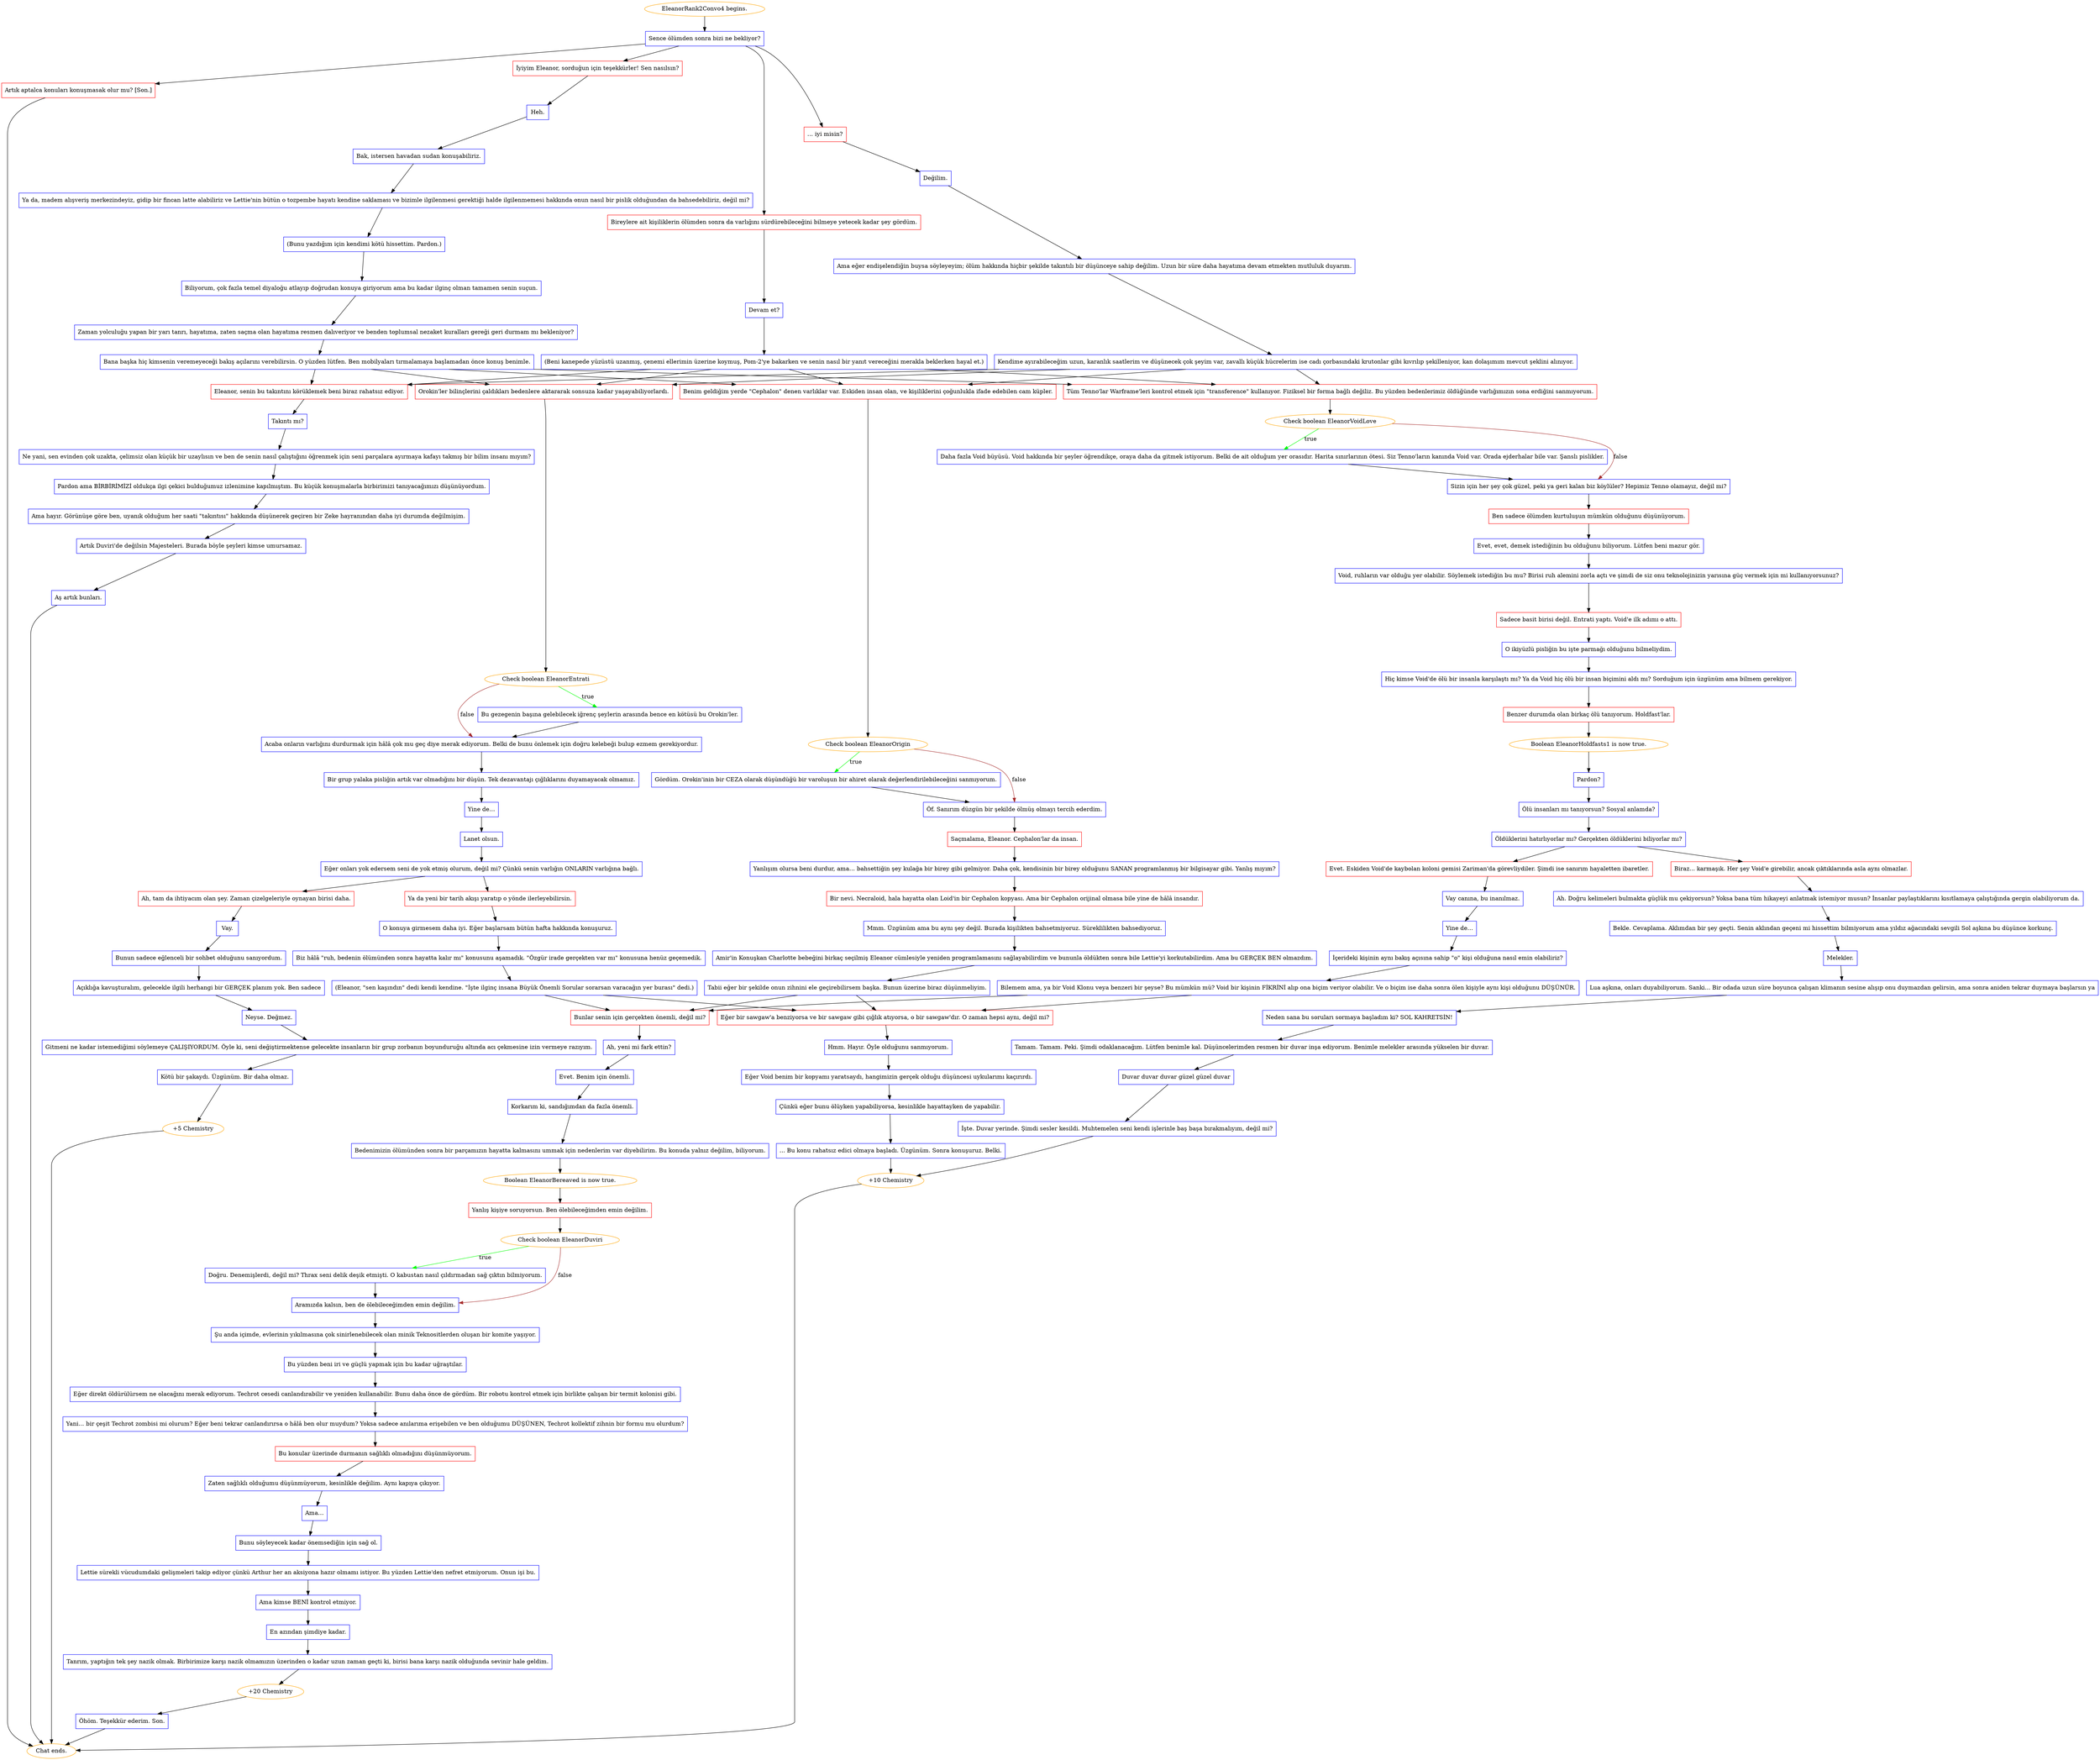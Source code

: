 digraph {
	"EleanorRank2Convo4 begins." [color=orange];
		"EleanorRank2Convo4 begins." -> j1236667345;
	j1236667345 [label="Sence ölümden sonra bizi ne bekliyor?",shape=box,color=blue];
		j1236667345 -> j3387011983;
		j1236667345 -> j3133765176;
		j1236667345 -> j1586103547;
		j1236667345 -> j3047359256;
	j3387011983 [label="İyiyim Eleanor, sorduğun için teşekkürler! Sen nasılsın?",shape=box,color=red];
		j3387011983 -> j1474447702;
	j3133765176 [label="… iyi misin?",shape=box,color=red];
		j3133765176 -> j3314921324;
	j1586103547 [label="Bireylere ait kişiliklerin ölümden sonra da varlığını sürdürebileceğini bilmeye yetecek kadar şey gördüm.",shape=box,color=red];
		j1586103547 -> j2880791013;
	j3047359256 [label="Artık aptalca konuları konuşmasak olur mu? [Son.]",shape=box,color=red];
		j3047359256 -> "Chat ends.";
	j1474447702 [label="Heh.",shape=box,color=blue];
		j1474447702 -> j3203838092;
	j3314921324 [label="Değilim.",shape=box,color=blue];
		j3314921324 -> j2512578611;
	j2880791013 [label="Devam et?",shape=box,color=blue];
		j2880791013 -> j3325584939;
	"Chat ends." [color=orange];
	j3203838092 [label="Bak, istersen havadan sudan konuşabiliriz.",shape=box,color=blue];
		j3203838092 -> j4082516845;
	j2512578611 [label="Ama eğer endişelendiğin buysa söyleyeyim; ölüm hakkında hiçbir şekilde takıntılı bir düşünceye sahip değilim. Uzun bir süre daha hayatıma devam etmekten mutluluk duyarım.",shape=box,color=blue];
		j2512578611 -> j667063621;
	j3325584939 [label="(Beni kanepede yüzüstü uzanmış, çenemi ellerimin üzerine koymuş, Pom-2'ye bakarken ve senin nasıl bir yanıt vereceğini merakla beklerken hayal et.)",shape=box,color=blue];
		j3325584939 -> j4210575246;
		j3325584939 -> j1353599402;
		j3325584939 -> j3657287772;
		j3325584939 -> j1533884377;
	j4082516845 [label="Ya da, madem alışveriş merkezindeyiz, gidip bir fincan latte alabiliriz ve Lettie'nin bütün o tozpembe hayatı kendine saklaması ve bizimle ilgilenmesi gerektiği halde ilgilenmemesi hakkında onun nasıl bir pislik olduğundan da bahsedebiliriz, değil mi?",shape=box,color=blue];
		j4082516845 -> j2204544534;
	j667063621 [label="Kendime ayırabileceğim uzun, karanlık saatlerim ve düşünecek çok şeyim var, zavallı küçük hücrelerim ise cadı çorbasındaki krutonlar gibi kıvrılıp şekilleniyor, kan dolaşımım mevcut şeklini alınıyor.",shape=box,color=blue];
		j667063621 -> j4210575246;
		j667063621 -> j1353599402;
		j667063621 -> j3657287772;
		j667063621 -> j1533884377;
	j4210575246 [label="Benim geldiğim yerde \"Cephalon\" denen varlıklar var. Eskiden insan olan, ve kişiliklerini çoğunlukla ifade edebilen cam küpler.",shape=box,color=red];
		j4210575246 -> j1343304143;
	j1353599402 [label="Orokin'ler bilinçlerini çaldıkları bedenlere aktararak sonsuza kadar yaşayabiliyorlardı.",shape=box,color=red];
		j1353599402 -> j3627759057;
	j3657287772 [label="Tüm Tenno'lar Warframe'leri kontrol etmek için \"transference\" kullanıyor. Fiziksel bir forma bağlı değiliz. Bu yüzden bedenlerimiz öldüğünde varlığımızın sona erdiğini sanmıyorum.",shape=box,color=red];
		j3657287772 -> j3467238656;
	j1533884377 [label="Eleanor, senin bu takıntını körüklemek beni biraz rahatsız ediyor.",shape=box,color=red];
		j1533884377 -> j3099212703;
	j2204544534 [label="(Bunu yazdığım için kendimi kötü hissettim. Pardon.)",shape=box,color=blue];
		j2204544534 -> j4230522096;
	j1343304143 [label="Check boolean EleanorOrigin",color=orange];
		j1343304143 -> j2768488370 [label=true,color=green];
		j1343304143 -> j2316656103 [label=false,color=brown];
	j3627759057 [label="Check boolean EleanorEntrati",color=orange];
		j3627759057 -> j3940411957 [label=true,color=green];
		j3627759057 -> j2928628953 [label=false,color=brown];
	j3467238656 [label="Check boolean EleanorVoidLove",color=orange];
		j3467238656 -> j1778578599 [label=true,color=green];
		j3467238656 -> j4189307419 [label=false,color=brown];
	j3099212703 [label="Takıntı mı?",shape=box,color=blue];
		j3099212703 -> j2650092187;
	j4230522096 [label="Biliyorum, çok fazla temel diyaloğu atlayıp doğrudan konuya giriyorum ama bu kadar ilginç olman tamamen senin suçun.",shape=box,color=blue];
		j4230522096 -> j3450241606;
	j2768488370 [label="Gördüm. Orokin'inin bir CEZA olarak düşündüğü bir varoluşun bir ahiret olarak değerlendirilebileceğini sanmıyorum.",shape=box,color=blue];
		j2768488370 -> j2316656103;
	j2316656103 [label="Öf. Sanırım düzgün bir şekilde ölmüş olmayı tercih ederdim.",shape=box,color=blue];
		j2316656103 -> j4064510458;
	j3940411957 [label="Bu gezegenin başına gelebilecek iğrenç şeylerin arasında bence en kötüsü bu Orokin'ler.",shape=box,color=blue];
		j3940411957 -> j2928628953;
	j2928628953 [label="Acaba onların varlığını durdurmak için hâlâ çok mu geç diye merak ediyorum. Belki de bunu önlemek için doğru kelebeği bulup ezmem gerekiyordur.",shape=box,color=blue];
		j2928628953 -> j466305004;
	j1778578599 [label="Daha fazla Void büyüsü. Void hakkında bir şeyler öğrendikçe, oraya daha da gitmek istiyorum. Belki de ait olduğum yer orasıdır. Harita sınırlarının ötesi. Siz Tenno'ların kanında Void var. Orada ejderhalar bile var. Şanslı pislikler.",shape=box,color=blue];
		j1778578599 -> j4189307419;
	j4189307419 [label="Sizin için her şey çok güzel, peki ya geri kalan biz köylüler? Hepimiz Tenno olamayız, değil mi?",shape=box,color=blue];
		j4189307419 -> j927580989;
	j2650092187 [label="Ne yani, sen evinden çok uzakta, çelimsiz olan küçük bir uzaylısın ve ben de senin nasıl çalıştığını öğrenmek için seni parçalara ayırmaya kafayı takmış bir bilim insanı mıyım?",shape=box,color=blue];
		j2650092187 -> j2088307113;
	j3450241606 [label="Zaman yolculuğu yapan bir yarı tanrı, hayatıma, zaten saçma olan hayatıma resmen dalıveriyor ve benden toplumsal nezaket kuralları gereği geri durmam mı bekleniyor?",shape=box,color=blue];
		j3450241606 -> j3962772298;
	j4064510458 [label="Saçmalama, Eleanor. Cephalon'lar da insan.",shape=box,color=red];
		j4064510458 -> j189089856;
	j466305004 [label="Bir grup yalaka pisliğin artık var olmadığını bir düşün. Tek dezavantajı çığlıklarını duyamayacak olmamız.",shape=box,color=blue];
		j466305004 -> j3993659649;
	j927580989 [label="Ben sadece ölümden kurtuluşun mümkün olduğunu düşünüyorum.",shape=box,color=red];
		j927580989 -> j3489816655;
	j2088307113 [label="Pardon ama BİRBİRİMİZİ oldukça ilgi çekici bulduğumuz izlenimine kapılmıştım. Bu küçük konuşmalarla birbirimizi tanıyacağımızı düşünüyordum.",shape=box,color=blue];
		j2088307113 -> j654294309;
	j3962772298 [label="Bana başka hiç kimsenin veremeyeceği bakış açılarını verebilirsin. O yüzden lütfen. Ben mobilyaları tırmalamaya başlamadan önce konuş benimle.",shape=box,color=blue];
		j3962772298 -> j4210575246;
		j3962772298 -> j1353599402;
		j3962772298 -> j3657287772;
		j3962772298 -> j1533884377;
	j189089856 [label="Yanlışım olursa beni durdur, ama… bahsettiğin şey kulağa bir birey gibi gelmiyor. Daha çok, kendisinin bir birey olduğunu SANAN programlanmış bir bilgisayar gibi. Yanlış mıyım?",shape=box,color=blue];
		j189089856 -> j1766345914;
	j3993659649 [label="Yine de…",shape=box,color=blue];
		j3993659649 -> j2643105928;
	j3489816655 [label="Evet, evet, demek istediğinin bu olduğunu biliyorum. Lütfen beni mazur gör.",shape=box,color=blue];
		j3489816655 -> j2094501163;
	j654294309 [label="Ama hayır. Görünüşe göre ben, uyanık olduğum her saati \"takıntısı\" hakkında düşünerek geçiren bir Zeke hayranından daha iyi durumda değilmişim.",shape=box,color=blue];
		j654294309 -> j3596871766;
	j1766345914 [label="Bir nevi. Necraloid, hala hayatta olan Loid'in bir Cephalon kopyası. Ama bir Cephalon orijinal olmasa bile yine de hâlâ insandır.",shape=box,color=red];
		j1766345914 -> j2171173183;
	j2643105928 [label="Lanet olsun.",shape=box,color=blue];
		j2643105928 -> j3666312196;
	j2094501163 [label="Void, ruhların var olduğu yer olabilir. Söylemek istediğin bu mu? Birisi ruh alemini zorla açtı ve şimdi de siz onu teknolojinizin yarısına güç vermek için mi kullanıyorsunuz?",shape=box,color=blue];
		j2094501163 -> j2427876474;
	j3596871766 [label="Artık Duviri'de değilsin Majesteleri. Burada böyle şeyleri kimse umursamaz.",shape=box,color=blue];
		j3596871766 -> j341268950;
	j2171173183 [label="Mmm. Üzgünüm ama bu aynı şey değil. Burada kişilikten bahsetmiyoruz. Süreklilikten bahsediyoruz.",shape=box,color=blue];
		j2171173183 -> j69726783;
	j3666312196 [label="Eğer onları yok edersem seni de yok etmiş olurum, değil mi? Çünkü senin varlığın ONLARIN varlığına bağlı.",shape=box,color=blue];
		j3666312196 -> j1634479634;
		j3666312196 -> j3614003368;
	j2427876474 [label="Sadece basit birisi değil. Entrati yaptı. Void'e ilk adımı o attı.",shape=box,color=red];
		j2427876474 -> j3429409691;
	j341268950 [label="Aş artık bunları.",shape=box,color=blue];
		j341268950 -> "Chat ends.";
	j69726783 [label="Amir'in Konuşkan Charlotte bebeğini birkaç seçilmiş Eleanor cümlesiyle yeniden programlamasını sağlayabilirdim ve bununla öldükten sonra bile Lettie'yi korkutabilirdim. Ama bu GERÇEK BEN olmazdım.",shape=box,color=blue];
		j69726783 -> j2670330120;
	j1634479634 [label="Ah, tam da ihtiyacım olan şey. Zaman çizelgeleriyle oynayan birisi daha.",shape=box,color=red];
		j1634479634 -> j3622316481;
	j3614003368 [label="Ya da yeni bir tarih akışı yaratıp o yönde ilerleyebilirsin.",shape=box,color=red];
		j3614003368 -> j3269020732;
	j3429409691 [label="O ikiyüzlü pisliğin bu işte parmağı olduğunu bilmeliydim.",shape=box,color=blue];
		j3429409691 -> j767147423;
	j2670330120 [label="Tabii eğer bir şekilde onun zihnini ele geçirebilirsem başka. Bunun üzerine biraz düşünmeliyim.",shape=box,color=blue];
		j2670330120 -> j3504542725;
		j2670330120 -> j1047075381;
	j3622316481 [label="Vay.",shape=box,color=blue];
		j3622316481 -> j4168890555;
	j3269020732 [label="O konuya girmesem daha iyi. Eğer başlarsam bütün hafta hakkında konuşuruz.",shape=box,color=blue];
		j3269020732 -> j445978489;
	j767147423 [label="Hiç kimse Void'de ölü bir insanla karşılaştı mı? Ya da Void hiç ölü bir insan biçimini aldı mı? Sorduğum için üzgünüm ama bilmem gerekiyor.",shape=box,color=blue];
		j767147423 -> j1168334643;
	j3504542725 [label="Eğer bir sawgaw'a benziyorsa ve bir sawgaw gibi çığlık atıyorsa, o bir sawgaw'dır. O zaman hepsi aynı, değil mi?",shape=box,color=red];
		j3504542725 -> j413051477;
	j1047075381 [label="Bunlar senin için gerçekten önemli, değil mi?",shape=box,color=red];
		j1047075381 -> j2249184128;
	j4168890555 [label="Bunun sadece eğlenceli bir sohbet olduğunu sanıyordum.",shape=box,color=blue];
		j4168890555 -> j3007364720;
	j445978489 [label="Biz hâlâ \"ruh, bedenin ölümünden sonra hayatta kalır mı\" konusunu aşamadık. \"Özgür irade gerçekten var mı\" konusuna henüz geçemedik.",shape=box,color=blue];
		j445978489 -> j4142744510;
	j1168334643 [label="Benzer durumda olan birkaç ölü tanıyorum. Holdfast'lar.",shape=box,color=red];
		j1168334643 -> j1774002630;
	j413051477 [label="Hmm. Hayır. Öyle olduğunu sanmıyorum.",shape=box,color=blue];
		j413051477 -> j2788540404;
	j2249184128 [label="Ah, yeni mi fark ettin?",shape=box,color=blue];
		j2249184128 -> j826428001;
	j3007364720 [label="Açıklığa kavuşturalım, gelecekle ilgili herhangi bir GERÇEK planım yok. Ben sadece",shape=box,color=blue];
		j3007364720 -> j1522314362;
	j4142744510 [label="(Eleanor, \"sen kaşındın\" dedi kendi kendine. \"İşte ilginç insana Büyük Önemli Sorular sorarsan varacağın yer burası\" dedi.)",shape=box,color=blue];
		j4142744510 -> j3504542725;
		j4142744510 -> j1047075381;
	j1774002630 [label="Boolean EleanorHoldfasts1 is now true.",color=orange];
		j1774002630 -> j209634312;
	j2788540404 [label="Eğer Void benim bir kopyamı yaratsaydı, hangimizin gerçek olduğu düşüncesi uykularımı kaçırırdı.",shape=box,color=blue];
		j2788540404 -> j3452663772;
	j826428001 [label="Evet. Benim için önemli.",shape=box,color=blue];
		j826428001 -> j2842451443;
	j1522314362 [label="Neyse. Değmez.",shape=box,color=blue];
		j1522314362 -> j2573155278;
	j209634312 [label="Pardon?",shape=box,color=blue];
		j209634312 -> j2462133123;
	j3452663772 [label="Çünkü eğer bunu ölüyken yapabiliyorsa, kesinlikle hayattayken de yapabilir.",shape=box,color=blue];
		j3452663772 -> j4151323400;
	j2842451443 [label="Korkarım ki, sandığımdan da fazla önemli.",shape=box,color=blue];
		j2842451443 -> j2865866612;
	j2573155278 [label="Gitmeni ne kadar istemediğimi söylemeye ÇALIŞIYORDUM. Öyle ki, seni değiştirmektense gelecekte insanların bir grup zorbanın boyunduruğu altında acı çekmesine izin vermeye razıyım.",shape=box,color=blue];
		j2573155278 -> j884474691;
	j2462133123 [label="Ölü insanları mı tanıyorsun? Sosyal anlamda?",shape=box,color=blue];
		j2462133123 -> j2130127738;
	j4151323400 [label="... Bu konu rahatsız edici olmaya başladı. Üzgünüm. Sonra konuşuruz. Belki.",shape=box,color=blue];
		j4151323400 -> j1933300832;
	j2865866612 [label="Bedenimizin ölümünden sonra bir parçamızın hayatta kalmasını ummak için nedenlerim var diyebilirim. Bu konuda yalnız değilim, biliyorum.",shape=box,color=blue];
		j2865866612 -> j916356052;
	j884474691 [label="Kötü bir şakaydı. Üzgünüm. Bir daha olmaz.",shape=box,color=blue];
		j884474691 -> j4081414586;
	j2130127738 [label="Öldüklerini hatırlıyorlar mı? Gerçekten öldüklerini biliyorlar mı?",shape=box,color=blue];
		j2130127738 -> j1674503297;
		j2130127738 -> j2988143364;
	j1933300832 [label="+10 Chemistry",color=orange];
		j1933300832 -> "Chat ends.";
	j916356052 [label="Boolean EleanorBereaved is now true.",color=orange];
		j916356052 -> j3463546047;
	j4081414586 [label="+5 Chemistry",color=orange];
		j4081414586 -> "Chat ends.";
	j1674503297 [label="Evet. Eskiden Void'de kaybolan koloni gemisi Zariman'da görevliydiler. Şimdi ise sanırım hayaletten ibaretler.",shape=box,color=red];
		j1674503297 -> j30905363;
	j2988143364 [label="Biraz... karmaşık. Her şey Void'e girebilir, ancak çıktıklarında asla aynı olmazlar.",shape=box,color=red];
		j2988143364 -> j2895610558;
	j3463546047 [label="Yanlış kişiye soruyorsun. Ben ölebileceğimden emin değilim.",shape=box,color=red];
		j3463546047 -> j4031565703;
	j30905363 [label="Vay canına, bu inanılmaz.",shape=box,color=blue];
		j30905363 -> j3474564012;
	j2895610558 [label="Ah. Doğru kelimeleri bulmakta güçlük mu çekiyorsun? Yoksa bana tüm hikayeyi anlatmak istemiyor musun? İnsanlar paylaştıklarını kısıtlamaya çalıştığında gergin olabiliyorum da.",shape=box,color=blue];
		j2895610558 -> j1766383793;
	j4031565703 [label="Check boolean EleanorDuviri",color=orange];
		j4031565703 -> j2299382891 [label=true,color=green];
		j4031565703 -> j469390577 [label=false,color=brown];
	j3474564012 [label="Yine de…",shape=box,color=blue];
		j3474564012 -> j4021058231;
	j1766383793 [label="Bekle. Cevaplama. Aklımdan bir şey geçti. Senin aklından geçeni mi hissettim bilmiyorum ama yıldız ağacındaki sevgili Sol aşkına bu düşünce korkunç.",shape=box,color=blue];
		j1766383793 -> j196559909;
	j2299382891 [label="Doğru. Denemişlerdi, değil mi? Thrax seni delik deşik etmişti. O kabustan nasıl çıldırmadan sağ çıktın bilmiyorum.",shape=box,color=blue];
		j2299382891 -> j469390577;
	j469390577 [label="Aramızda kalsın, ben de ölebileceğimden emin değilim.",shape=box,color=blue];
		j469390577 -> j1210314133;
	j4021058231 [label="İçerideki kişinin aynı bakış açısına sahip \"o\" kişi olduğuna nasıl emin olabiliriz?",shape=box,color=blue];
		j4021058231 -> j2347112073;
	j196559909 [label="Melekler.",shape=box,color=blue];
		j196559909 -> j3581628565;
	j1210314133 [label="Şu anda içimde, evlerinin yıkılmasına çok sinirlenebilecek olan minik Teknositlerden oluşan bir komite yaşıyor.",shape=box,color=blue];
		j1210314133 -> j4132987883;
	j2347112073 [label="Bilemem ama, ya bir Void Klonu veya benzeri bir şeyse? Bu mümkün mü? Void bir kişinin FİKRİNİ alıp ona biçim veriyor olabilir. Ve o biçim ise daha sonra ölen kişiyle aynı kişi olduğunu DÜŞÜNÜR.",shape=box,color=blue];
		j2347112073 -> j3504542725;
		j2347112073 -> j1047075381;
	j3581628565 [label="Lua aşkına, onları duyabiliyorum. Sanki... Bir odada uzun süre boyunca çalışan klimanın sesine alışıp onu duymazdan gelirsin, ama sonra aniden tekrar duymaya başlarsın ya",shape=box,color=blue];
		j3581628565 -> j696309124;
	j4132987883 [label="Bu yüzden beni iri ve güçlü yapmak için bu kadar uğraştılar.",shape=box,color=blue];
		j4132987883 -> j3526086031;
	j696309124 [label="Neden sana bu soruları sormaya başladım ki? SOL KAHRETSİN!",shape=box,color=blue];
		j696309124 -> j3227459122;
	j3526086031 [label="Eğer direkt öldürülürsem ne olacağını merak ediyorum. Techrot cesedi canlandırabilir ve yeniden kullanabilir. Bunu daha önce de gördüm. Bir robotu kontrol etmek için birlikte çalışan bir termit kolonisi gibi.",shape=box,color=blue];
		j3526086031 -> j2507849139;
	j3227459122 [label="Tamam. Tamam. Peki. Şimdi odaklanacağım. Lütfen benimle kal. Düşüncelerimden resmen bir duvar inşa ediyorum. Benimle melekler arasında yükselen bir duvar.",shape=box,color=blue];
		j3227459122 -> j3362232162;
	j2507849139 [label="Yani… bir çeşit Techrot zombisi mi olurum? Eğer beni tekrar canlandırırsa o hâlâ ben olur muydum? Yoksa sadece anılarıma erişebilen ve ben olduğumu DÜŞÜNEN, Techrot kollektif zihnin bir formu mu olurdum?",shape=box,color=blue];
		j2507849139 -> j1514217645;
	j3362232162 [label="Duvar duvar duvar güzel güzel duvar",shape=box,color=blue];
		j3362232162 -> j1826350295;
	j1514217645 [label="Bu konular üzerinde durmanın sağlıklı olmadığını düşünmüyorum.",shape=box,color=red];
		j1514217645 -> j4275351056;
	j1826350295 [label="İşte. Duvar yerinde. Şimdi sesler kesildi. Muhtemelen seni kendi işlerinle baş başa bırakmalıyım, değil mi?",shape=box,color=blue];
		j1826350295 -> j1933300832;
	j4275351056 [label="Zaten sağlıklı olduğumu düşünmüyorum, kesinlikle değilim. Aynı kapıya çıkıyor.",shape=box,color=blue];
		j4275351056 -> j3786690180;
	j3786690180 [label="Ama…",shape=box,color=blue];
		j3786690180 -> j3039376943;
	j3039376943 [label="Bunu söyleyecek kadar önemsediğin için sağ ol.",shape=box,color=blue];
		j3039376943 -> j3839968861;
	j3839968861 [label="Lettie sürekli vücudumdaki gelişmeleri takip ediyor çünkü Arthur her an aksiyona hazır olmamı istiyor. Bu yüzden Lettie'den nefret etmiyorum. Onun işi bu.",shape=box,color=blue];
		j3839968861 -> j3188406029;
	j3188406029 [label="Ama kimse BENİ kontrol etmiyor.",shape=box,color=blue];
		j3188406029 -> j688259835;
	j688259835 [label="En azından şimdiye kadar.",shape=box,color=blue];
		j688259835 -> j2078628238;
	j2078628238 [label="Tanrım, yaptığın tek şey nazik olmak. Birbirimize karşı nazik olmamızın üzerinden o kadar uzun zaman geçti ki, birisi bana karşı nazik olduğunda sevinir hale geldim.",shape=box,color=blue];
		j2078628238 -> j3112960384;
	j3112960384 [label="+20 Chemistry",color=orange];
		j3112960384 -> j338672749;
	j338672749 [label="Öhöm. Teşekkür ederim. Son.",shape=box,color=blue];
		j338672749 -> "Chat ends.";
}
